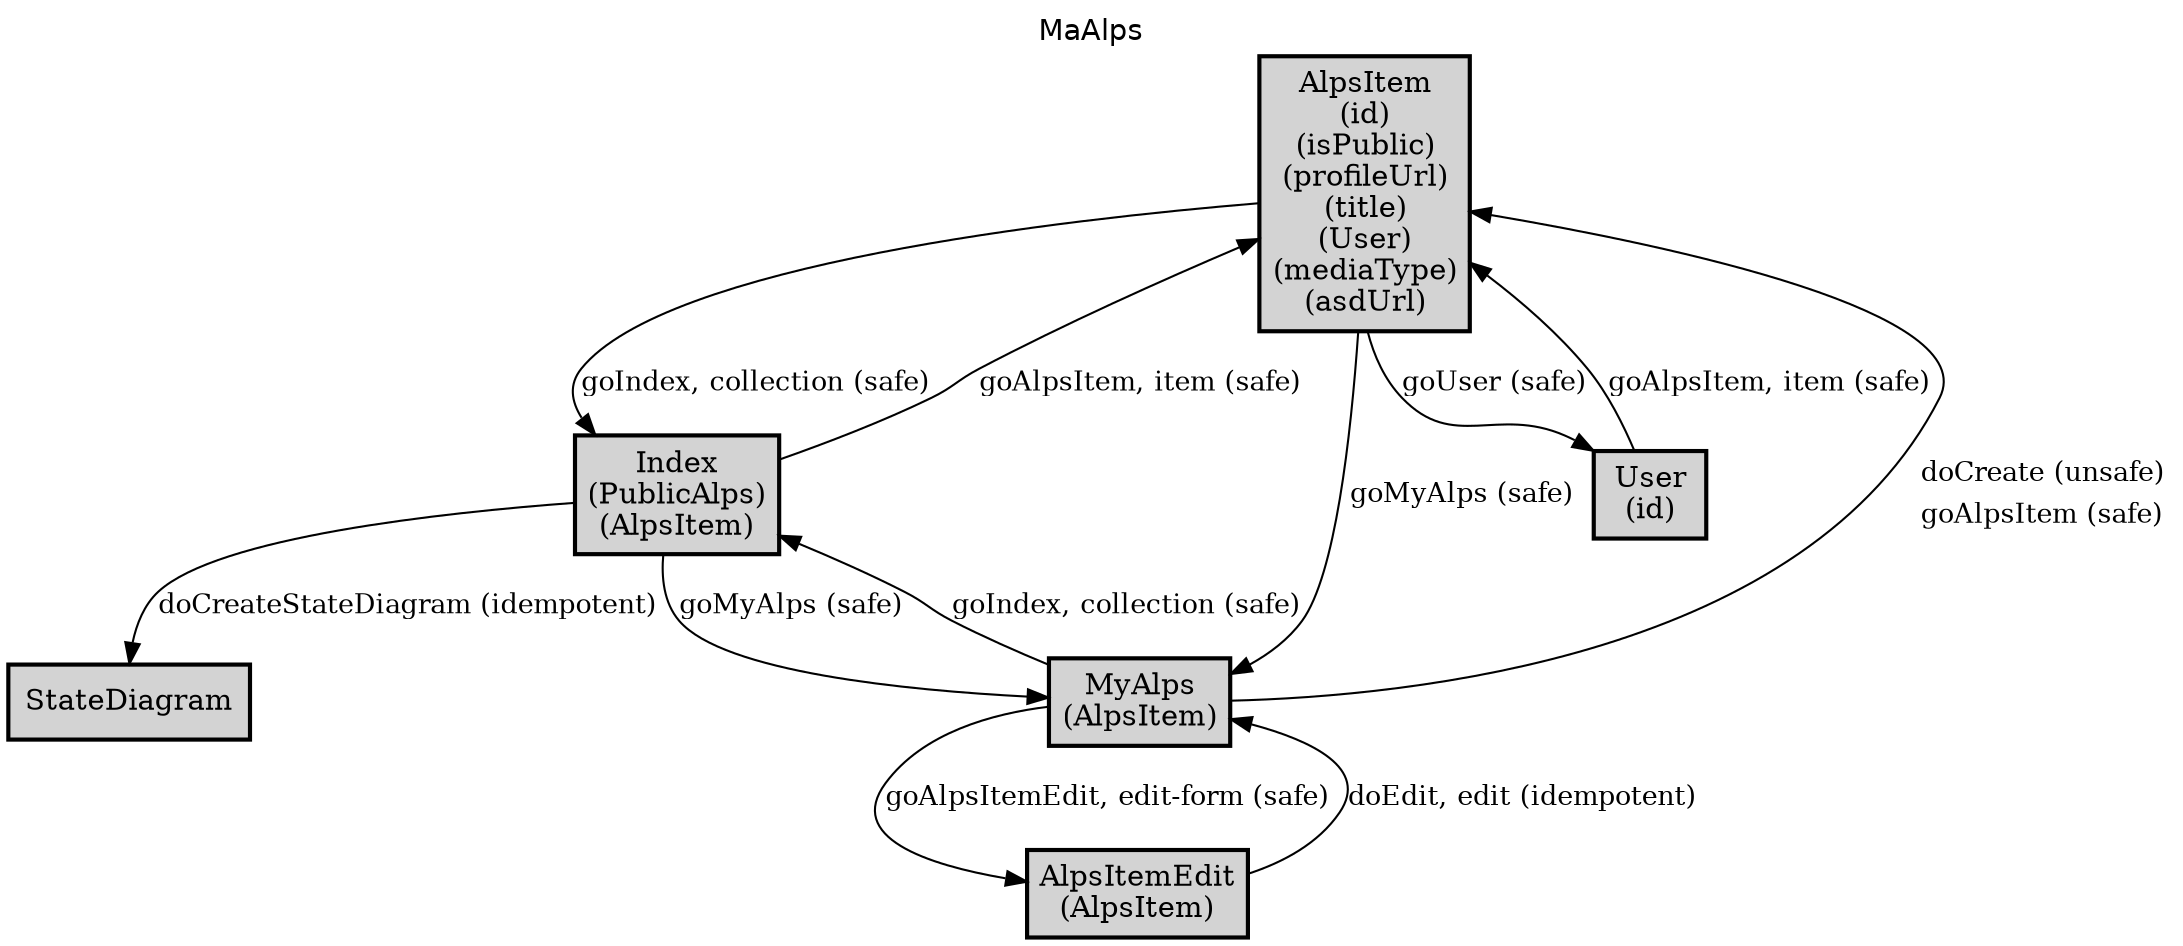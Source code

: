 digraph application_state_diagram {
  graph [
    labelloc="t";
    fontname="Helvetica"
    label="MaAlps";
    URL="index.html" target="_parent"
  ];
  node [shape = box, style = "bold,filled" fillcolor="lightgray"];

    AlpsItem [margin=0.02, label=<<table cellspacing="0" cellpadding="5" border="0"><tr><td>AlpsItem<br />(id)<br />(isPublic)<br />(profileUrl)<br />(title)<br />(User)<br />(mediaType)<br />(asdUrl)<br /></td></tr></table>>,shape=box URL="docs/semantic.AlpsItem.html" target="_parent"]
    AlpsItemEdit [margin=0.02, label=<<table cellspacing="0" cellpadding="5" border="0"><tr><td>AlpsItemEdit<br />(AlpsItem)<br /></td></tr></table>>,shape=box URL="docs/semantic.AlpsItemEdit.html" target="_parent"]
    Index [margin=0.02, label=<<table cellspacing="0" cellpadding="5" border="0"><tr><td>Index<br />(PublicAlps)<br />(AlpsItem)<br /></td></tr></table>>,shape=box URL="docs/semantic.Index.html" target="_parent"]
    MyAlps [margin=0.02, label=<<table cellspacing="0" cellpadding="5" border="0"><tr><td>MyAlps<br />(AlpsItem)<br /></td></tr></table>>,shape=box URL="docs/semantic.MyAlps.html" target="_parent"]
    User [margin=0.02, label=<<table cellspacing="0" cellpadding="5" border="0"><tr><td>User<br />(id)<br /></td></tr></table>>,shape=box URL="docs/semantic.User.html" target="_parent"]

    AlpsItem -> Index [label = "goIndex, collection (safe)" URL="docs/safe.goIndex.html" target="_parent" fontsize=13];
    AlpsItem -> MyAlps [label = "goMyAlps (safe)" URL="docs/safe.goMyAlps.html" target="_parent" fontsize=13];
    AlpsItem -> User [label = "goUser (safe)" URL="docs/safe.goUser.html" target="_parent" fontsize=13];
    AlpsItemEdit -> MyAlps [label = "doEdit, edit (idempotent)" URL="docs/idempotent.doEdit.html" target="_parent" fontsize=13];
    Index -> AlpsItem [label = "goAlpsItem, item (safe)" URL="docs/safe.goAlpsItem.html" target="_parent" fontsize=13];
    Index -> MyAlps [label = "goMyAlps (safe)" URL="docs/safe.goMyAlps.html" target="_parent" fontsize=13];
    Index -> StateDiagram [label = "doCreateStateDiagram (idempotent)" URL="docs/idempotent.doCreateStateDiagram.html" target="_parent" fontsize=13];
    MyAlps -> AlpsItem [label=<<table  border="0"><tr><td align="left" href="docs/unsafe.doCreate.html">doCreate (unsafe)</td></tr><tr><td align="left" href="docs/safe.goAlpsItem.html">goAlpsItem (safe)</td></tr></table>> fontsize=13];
    MyAlps -> AlpsItemEdit [label = "goAlpsItemEdit, edit-form (safe)" URL="docs/safe.goAlpsItemEdit.html" target="_parent" fontsize=13];
    MyAlps -> Index [label = "goIndex, collection (safe)" URL="docs/safe.goIndex.html" target="_parent" fontsize=13];
    User -> AlpsItem [label = "goAlpsItem, item (safe)" URL="docs/safe.goAlpsItem.html" target="_parent" fontsize=13];

    StateDiagram [URL="docs/semantic.StateDiagram.html" target="_parent"]

}
